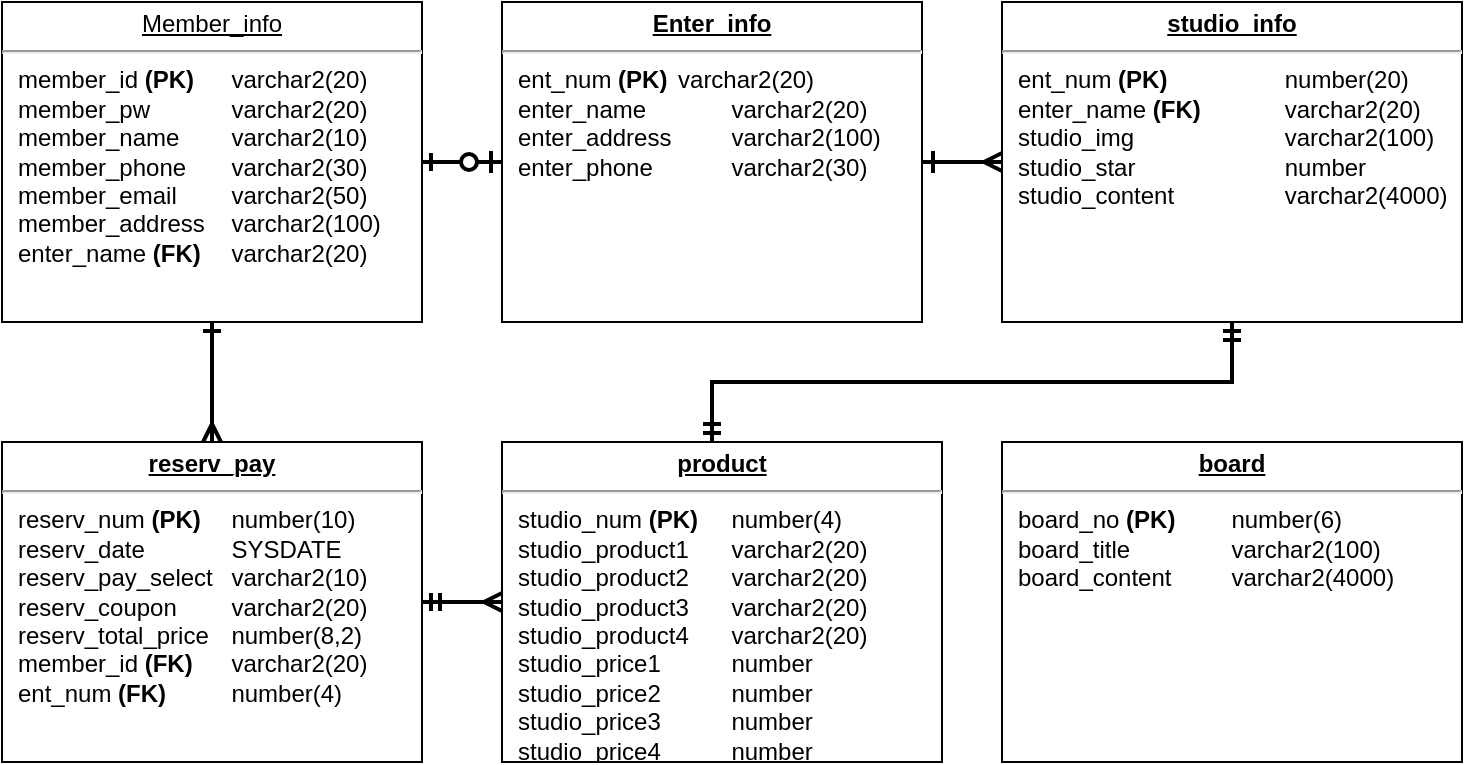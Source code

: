 <mxfile version="14.9.2" type="device"><diagram name="Page-1" id="a7904f86-f2b4-8e86-fa97-74104820619b"><mxGraphModel dx="1422" dy="857" grid="1" gridSize="10" guides="1" tooltips="1" connect="1" arrows="1" fold="1" page="1" pageScale="1" pageWidth="1100" pageHeight="850" background="none" math="0" shadow="0"><root><mxCell id="0"/><mxCell id="1" parent="0"/><mxCell id="24794b860abc3c2d-1" value="&lt;p style=&quot;margin: 0px ; margin-top: 4px ; text-align: center ; text-decoration: underline&quot;&gt;&lt;b&gt;Enter_info&lt;/b&gt;&lt;/p&gt;&lt;hr&gt;&lt;p style=&quot;margin: 0px ; margin-left: 8px&quot;&gt;ent_num&amp;nbsp;&lt;b&gt;(PK)&lt;/b&gt; &lt;span style=&quot;white-space: pre&quot;&gt;&#9;&lt;/span&gt;varchar2(20)&lt;/p&gt;&lt;p style=&quot;margin: 0px ; margin-left: 8px&quot;&gt;enter_name &lt;span style=&quot;white-space: pre&quot;&gt;&#9;&lt;/span&gt;&lt;span style=&quot;white-space: pre&quot;&gt;&#9;&lt;/span&gt;varchar2(20)&lt;br&gt;enter_address &lt;span style=&quot;white-space: pre&quot;&gt;&#9;&lt;/span&gt;varchar2(100)&lt;/p&gt;&lt;p style=&quot;margin: 0px ; margin-left: 8px&quot;&gt;enter_phone &lt;span style=&quot;white-space: pre&quot;&gt;&#9;&lt;/span&gt;&lt;span style=&quot;white-space: pre&quot;&gt;&#9;&lt;/span&gt;varchar2(30)&lt;/p&gt;" style="verticalAlign=top;align=left;overflow=fill;fontSize=12;fontFamily=Helvetica;html=1;rounded=0;shadow=0;comic=0;labelBackgroundColor=none;strokeWidth=1" parent="1" vertex="1"><mxGeometry x="360" y="20" width="210" height="160" as="geometry"/></mxCell><mxCell id="24794b860abc3c2d-40" style="edgeStyle=orthogonalEdgeStyle;rounded=0;html=1;exitX=1;exitY=0.5;labelBackgroundColor=none;endArrow=ERzeroToOne;endFill=1;endSize=8;fontFamily=Verdana;fontSize=12;align=left;startArrow=ERone;startFill=0;exitDx=0;exitDy=0;entryX=0;entryY=0.5;entryDx=0;entryDy=0;strokeWidth=2;jumpSize=6;jumpStyle=none;" parent="1" source="24794b860abc3c2d-17" target="24794b860abc3c2d-1" edge="1"><mxGeometry relative="1" as="geometry"><mxPoint x="315" y="10" as="targetPoint"/></mxGeometry></mxCell><mxCell id="24794b860abc3c2d-17" value="&lt;p style=&quot;margin: 0px ; margin-top: 4px ; text-align: center ; text-decoration: underline&quot;&gt;Member_info&lt;/p&gt;&lt;hr&gt;&lt;p style=&quot;margin: 0px ; margin-left: 8px&quot;&gt;member_id &lt;b&gt;(PK)&lt;/b&gt; &lt;span style=&quot;white-space: pre&quot;&gt;&#9;&lt;/span&gt;varchar2(20)&lt;br&gt;member_pw &lt;span style=&quot;white-space: pre&quot;&gt;&#9;&lt;/span&gt;&lt;span style=&quot;white-space: pre&quot;&gt;&#9;&lt;/span&gt;varchar2(20)&lt;br&gt;member_name &lt;span style=&quot;white-space: pre&quot;&gt;&#9;&lt;/span&gt;varchar2(10)&lt;/p&gt;&lt;p style=&quot;margin: 0px ; margin-left: 8px&quot;&gt;member_phone&lt;span style=&quot;white-space: pre&quot;&gt;&#9;&lt;/span&gt;varchar2(30)&lt;br&gt;&lt;/p&gt;&lt;p style=&quot;margin: 0px ; margin-left: 8px&quot;&gt;member_email &lt;span style=&quot;white-space: pre&quot;&gt;&#9;&lt;/span&gt;varchar2(50)&lt;br&gt;&lt;/p&gt;&lt;p style=&quot;margin: 0px ; margin-left: 8px&quot;&gt;member_address &lt;span style=&quot;white-space: pre&quot;&gt;&#9;&lt;/span&gt;varchar2(100)&lt;/p&gt;&lt;p style=&quot;margin: 0px ; margin-left: 8px&quot;&gt;enter_name &lt;b&gt;(FK)&lt;/b&gt; &lt;span style=&quot;white-space: pre&quot;&gt;&#9;&lt;/span&gt;varchar2(20)&lt;/p&gt;" style="verticalAlign=top;align=left;overflow=fill;fontSize=12;fontFamily=Helvetica;html=1;rounded=0;shadow=0;comic=0;labelBackgroundColor=none;strokeWidth=1" parent="1" vertex="1"><mxGeometry x="110" y="20" width="210" height="160" as="geometry"/></mxCell><mxCell id="24794b860abc3c2d-19" value="&lt;p style=&quot;margin: 0px ; margin-top: 4px ; text-align: center ; text-decoration: underline&quot;&gt;&lt;b&gt;studio_info&lt;/b&gt;&lt;/p&gt;&lt;hr&gt;&lt;p style=&quot;margin: 0px ; margin-left: 8px&quot;&gt;ent_num&amp;nbsp;&lt;b&gt;(PK)&lt;span style=&quot;white-space: pre&quot;&gt;&#9;&lt;/span&gt;&lt;/b&gt;&lt;span style=&quot;white-space: pre&quot;&gt;&lt;span style=&quot;white-space: pre&quot;&gt;&#9;&lt;span style=&quot;white-space: pre&quot;&gt;&#9;&lt;/span&gt;&lt;/span&gt;&lt;/span&gt;number(20)&lt;/p&gt;&lt;p style=&quot;margin: 0px ; margin-left: 8px&quot;&gt;enter_name &lt;b&gt;(FK)&lt;/b&gt; &lt;span style=&quot;white-space: pre&quot;&gt;&#9;&lt;/span&gt;&lt;span style=&quot;white-space: pre&quot;&gt;&#9;&lt;/span&gt;varchar2(20)&lt;/p&gt;&lt;p style=&quot;margin: 0px ; margin-left: 8px&quot;&gt;studio_img&lt;span style=&quot;white-space: pre&quot;&gt;&#9;&lt;/span&gt;&lt;span style=&quot;white-space: pre&quot;&gt;&#9;&lt;/span&gt;&lt;span style=&quot;white-space: pre&quot;&gt;&#9;&lt;/span&gt;varchar2(100)&lt;/p&gt;&lt;p style=&quot;margin: 0px ; margin-left: 8px&quot;&gt;studio_star&lt;span style=&quot;white-space: pre&quot;&gt;&#9;&lt;/span&gt;&lt;span style=&quot;white-space: pre&quot;&gt;&#9;&lt;/span&gt;&lt;span style=&quot;white-space: pre&quot;&gt;&#9;&lt;/span&gt;number&lt;/p&gt;&lt;p style=&quot;margin: 0px ; margin-left: 8px&quot;&gt;studio_content &lt;span style=&quot;white-space: pre&quot;&gt;&#9;&lt;/span&gt;&lt;span style=&quot;white-space: pre&quot;&gt;&#9;&lt;/span&gt;varchar2(4000)&lt;/p&gt;" style="verticalAlign=top;align=left;overflow=fill;fontSize=12;fontFamily=Helvetica;html=1;rounded=0;shadow=0;comic=0;labelBackgroundColor=none;strokeWidth=1" parent="1" vertex="1"><mxGeometry x="610" y="20" width="230" height="160" as="geometry"/></mxCell><mxCell id="ICquLDqHNe3yyfw6QG1D-5" style="edgeStyle=orthogonalEdgeStyle;rounded=0;orthogonalLoop=1;jettySize=auto;html=1;entryX=0.5;entryY=1;entryDx=0;entryDy=0;endArrow=ERone;endFill=0;startArrow=ERmany;startFill=0;strokeWidth=2;" parent="1" source="24794b860abc3c2d-20" target="24794b860abc3c2d-17" edge="1"><mxGeometry relative="1" as="geometry"/></mxCell><mxCell id="Y7KDSuI0z1Kp9nmoEcmE-1" style="edgeStyle=orthogonalEdgeStyle;rounded=0;orthogonalLoop=1;jettySize=auto;html=1;entryX=0;entryY=0.5;entryDx=0;entryDy=0;startArrow=ERmandOne;startFill=0;endArrow=ERmany;endFill=0;strokeWidth=2;" parent="1" source="24794b860abc3c2d-20" target="ICquLDqHNe3yyfw6QG1D-1" edge="1"><mxGeometry relative="1" as="geometry"/></mxCell><mxCell id="24794b860abc3c2d-20" value="&lt;p style=&quot;margin: 0px ; margin-top: 4px ; text-align: center ; text-decoration: underline&quot;&gt;&lt;b&gt;reserv_pay&lt;/b&gt;&lt;/p&gt;&lt;hr&gt;&lt;p style=&quot;margin: 0px ; margin-left: 8px&quot;&gt;reserv_num&amp;nbsp;&lt;b&gt;(PK)&lt;/b&gt;&lt;span style=&quot;white-space: pre&quot;&gt;&#9;&lt;/span&gt;number(10)&lt;/p&gt;&lt;p style=&quot;margin: 0px ; margin-left: 8px&quot;&gt;reserv_date &lt;span style=&quot;white-space: pre&quot;&gt;&#9;&lt;/span&gt;&lt;span style=&quot;white-space: pre&quot;&gt;&#9;&lt;/span&gt;SYSDATE&lt;br&gt;reserv_pay_select &lt;span style=&quot;white-space: pre&quot;&gt;&#9;&lt;/span&gt;varchar2(10)&lt;br&gt;reserv_coupon &lt;span style=&quot;white-space: pre&quot;&gt;&#9;&lt;/span&gt;varchar2(20)&lt;/p&gt;&lt;p style=&quot;margin: 0px ; margin-left: 8px&quot;&gt;reserv_total_price &lt;span style=&quot;white-space: pre&quot;&gt;&#9;&lt;/span&gt;number(8,2)&lt;/p&gt;&lt;p style=&quot;margin: 0px ; margin-left: 8px&quot;&gt;member_id &lt;b&gt;(FK)&lt;/b&gt; &lt;span style=&quot;white-space: pre&quot;&gt;&#9;&lt;/span&gt;varchar2(20)&lt;/p&gt;&lt;p style=&quot;margin: 0px ; margin-left: 8px&quot;&gt;ent_num &lt;b&gt;(FK)&lt;/b&gt; &lt;span style=&quot;white-space: pre&quot;&gt;&#9;&lt;span style=&quot;white-space: pre&quot;&gt;&#9;&lt;/span&gt;&lt;/span&gt;number(4)&lt;/p&gt;" style="verticalAlign=top;align=left;overflow=fill;fontSize=12;fontFamily=Helvetica;html=1;rounded=0;shadow=0;comic=0;labelBackgroundColor=none;strokeWidth=1" parent="1" vertex="1"><mxGeometry x="110" y="240" width="210" height="160" as="geometry"/></mxCell><mxCell id="24794b860abc3c2d-23" value="&lt;p style=&quot;margin: 0px ; margin-top: 4px ; text-align: center ; text-decoration: underline&quot;&gt;&lt;b&gt;board&lt;/b&gt;&lt;/p&gt;&lt;hr&gt;&lt;p style=&quot;margin: 0px ; margin-left: 8px&quot;&gt;board_no &lt;b&gt;(PK)&lt;span style=&quot;white-space: pre&quot;&gt;&#9;&lt;/span&gt;&lt;/b&gt;number(6)&lt;br&gt;&lt;/p&gt;&lt;p style=&quot;margin: 0px ; margin-left: 8px&quot;&gt;board_title &lt;span style=&quot;white-space: pre&quot;&gt;&#9;&lt;/span&gt;&lt;span style=&quot;white-space: pre&quot;&gt;&#9;&lt;/span&gt;varchar2(100)&lt;br&gt;board_content &lt;span style=&quot;white-space: pre&quot;&gt;&#9;&lt;/span&gt;varchar2(4000)&lt;/p&gt;" style="verticalAlign=top;align=left;overflow=fill;fontSize=12;fontFamily=Helvetica;html=1;rounded=0;shadow=0;comic=0;labelBackgroundColor=none;strokeWidth=1" parent="1" vertex="1"><mxGeometry x="610" y="240" width="230" height="160" as="geometry"/></mxCell><mxCell id="Y7KDSuI0z1Kp9nmoEcmE-2" style="edgeStyle=orthogonalEdgeStyle;rounded=0;orthogonalLoop=1;jettySize=auto;html=1;startArrow=ERmandOne;startFill=0;endArrow=ERmandOne;endFill=0;strokeWidth=2;entryX=0.5;entryY=1;entryDx=0;entryDy=0;" parent="1" source="ICquLDqHNe3yyfw6QG1D-1" target="24794b860abc3c2d-19" edge="1"><mxGeometry relative="1" as="geometry"><mxPoint x="745" y="200" as="targetPoint"/><Array as="points"><mxPoint x="465" y="210"/><mxPoint x="725" y="210"/></Array></mxGeometry></mxCell><mxCell id="ICquLDqHNe3yyfw6QG1D-1" value="&lt;p style=&quot;margin: 0px ; margin-top: 4px ; text-align: center ; text-decoration: underline&quot;&gt;&lt;b&gt;product&lt;/b&gt;&lt;/p&gt;&lt;hr&gt;&lt;p style=&quot;margin: 0px ; margin-left: 8px&quot;&gt;&lt;span&gt;studio_num&amp;nbsp;&lt;/span&gt;&lt;b&gt;(PK)&#9;&lt;span style=&quot;white-space: pre&quot;&gt;&#9;&lt;/span&gt;&lt;/b&gt;&lt;span&gt;number(4)&lt;/span&gt;&lt;br&gt;&lt;/p&gt;&lt;p style=&quot;margin: 0px ; margin-left: 8px&quot;&gt;studio_product1 &lt;span style=&quot;white-space: pre&quot;&gt;&#9;&lt;/span&gt;varchar2(20)&amp;nbsp;&lt;/p&gt;&lt;p style=&quot;margin: 0px ; margin-left: 8px&quot;&gt;studio_product2 &lt;span style=&quot;white-space: pre&quot;&gt;&#9;&lt;/span&gt;varchar2(20)&amp;nbsp;&lt;br&gt;&lt;/p&gt;&lt;p style=&quot;margin: 0px ; margin-left: 8px&quot;&gt;studio_product3&amp;nbsp;&lt;span&gt;&#9;&lt;span style=&quot;white-space: pre&quot;&gt;&#9;&lt;/span&gt;&lt;/span&gt;varchar2(20)&lt;br&gt;&lt;/p&gt;&lt;p style=&quot;margin: 0px ; margin-left: 8px&quot;&gt;studio_product4&amp;nbsp;&lt;span&gt;&#9;&lt;span style=&quot;white-space: pre&quot;&gt;&#9;&lt;/span&gt;&lt;/span&gt;varchar2(20)&lt;br&gt;&lt;/p&gt;&lt;p style=&quot;margin: 0px 0px 0px 8px&quot;&gt;studio_price1&amp;nbsp;&lt;span&gt;&amp;nbsp;&lt;span style=&quot;white-space: pre&quot;&gt;&#9;&lt;/span&gt;&lt;span style=&quot;white-space: pre&quot;&gt;&#9;&lt;/span&gt;&lt;/span&gt;number&amp;nbsp;&lt;/p&gt;&lt;p style=&quot;margin: 0px 0px 0px 8px&quot;&gt;studio_price2&amp;nbsp;&lt;span&gt;&amp;nbsp;&lt;span style=&quot;white-space: pre&quot;&gt;&#9;&lt;/span&gt;&lt;span style=&quot;white-space: pre&quot;&gt;&#9;&lt;/span&gt;&lt;/span&gt;number&amp;nbsp;&lt;br&gt;&lt;/p&gt;&lt;p style=&quot;margin: 0px 0px 0px 8px&quot;&gt;studio_price3&amp;nbsp;&lt;span&gt;&amp;nbsp;&lt;span style=&quot;white-space: pre&quot;&gt;&#9;&lt;/span&gt;&lt;span style=&quot;white-space: pre&quot;&gt;&#9;&lt;/span&gt;&lt;/span&gt;number&lt;br&gt;&lt;/p&gt;&lt;p style=&quot;margin: 0px 0px 0px 8px&quot;&gt;studio_price4&amp;nbsp;&lt;span&gt;&amp;nbsp;&lt;span style=&quot;white-space: pre&quot;&gt;&#9;&lt;/span&gt;&lt;span style=&quot;white-space: pre&quot;&gt;&#9;&lt;/span&gt;&lt;/span&gt;number&lt;/p&gt;" style="verticalAlign=top;align=left;overflow=fill;fontSize=12;fontFamily=Helvetica;html=1;rounded=0;shadow=0;comic=0;labelBackgroundColor=none;strokeWidth=1" parent="1" vertex="1"><mxGeometry x="360" y="240" width="220" height="160" as="geometry"/></mxCell><mxCell id="ICquLDqHNe3yyfw6QG1D-2" style="edgeStyle=orthogonalEdgeStyle;rounded=0;html=1;labelBackgroundColor=none;endArrow=ERone;endFill=0;endSize=8;fontFamily=Verdana;fontSize=12;align=left;entryX=1;entryY=0.5;entryDx=0;entryDy=0;startArrow=ERmany;startFill=0;exitX=0;exitY=0.5;exitDx=0;exitDy=0;strokeWidth=2;" parent="1" source="24794b860abc3c2d-19" target="24794b860abc3c2d-1" edge="1"><mxGeometry relative="1" as="geometry"><Array as="points"/><mxPoint x="628" y="35" as="sourcePoint"/><mxPoint x="600" y="95" as="targetPoint"/></mxGeometry></mxCell></root></mxGraphModel></diagram></mxfile>